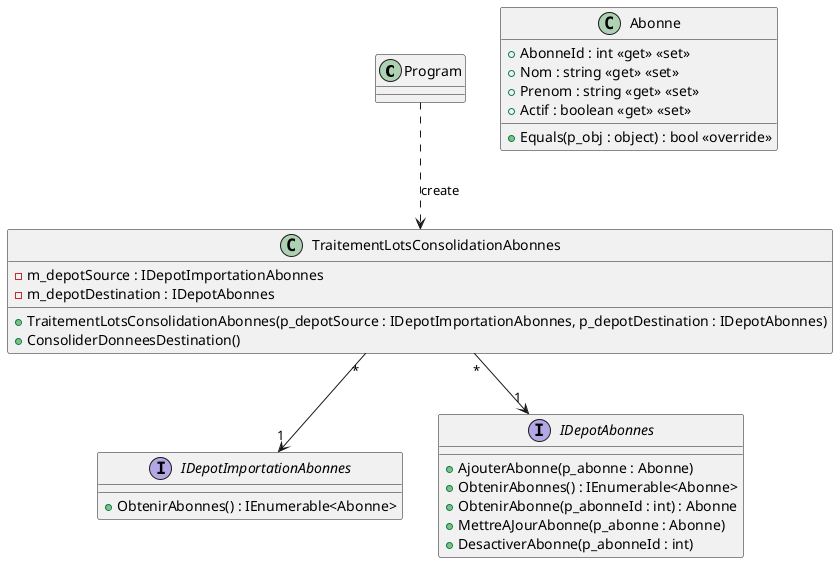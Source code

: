 @startuml Abonnes

Program ..> TraitementLotsConsolidationAbonnes : create

class TraitementLotsConsolidationAbonnes {
    - m_depotSource : IDepotImportationAbonnes
    - m_depotDestination : IDepotAbonnes
    + TraitementLotsConsolidationAbonnes(p_depotSource : IDepotImportationAbonnes, p_depotDestination : IDepotAbonnes)
    + ConsoliderDonneesDestination()
}

interface IDepotImportationAbonnes {
    + ObtenirAbonnes() : IEnumerable<Abonne>
}

interface IDepotAbonnes {
    + AjouterAbonne(p_abonne : Abonne)
    + ObtenirAbonnes() : IEnumerable<Abonne>
    + ObtenirAbonne(p_abonneId : int) : Abonne
    + MettreAJourAbonne(p_abonne : Abonne)
    + DesactiverAbonne(p_abonneId : int)
}

class Abonne {
    + AbonneId : int <<get>> <<set>>
    + Nom : string <<get>> <<set>>
    + Prenom : string <<get>> <<set>>
    + Actif : boolean <<get>> <<set>>
    + Equals(p_obj : object) : bool <<override>>
}

TraitementLotsConsolidationAbonnes "*" --> "1" IDepotImportationAbonnes
TraitementLotsConsolidationAbonnes "*" --> "1" IDepotAbonnes

@enduml